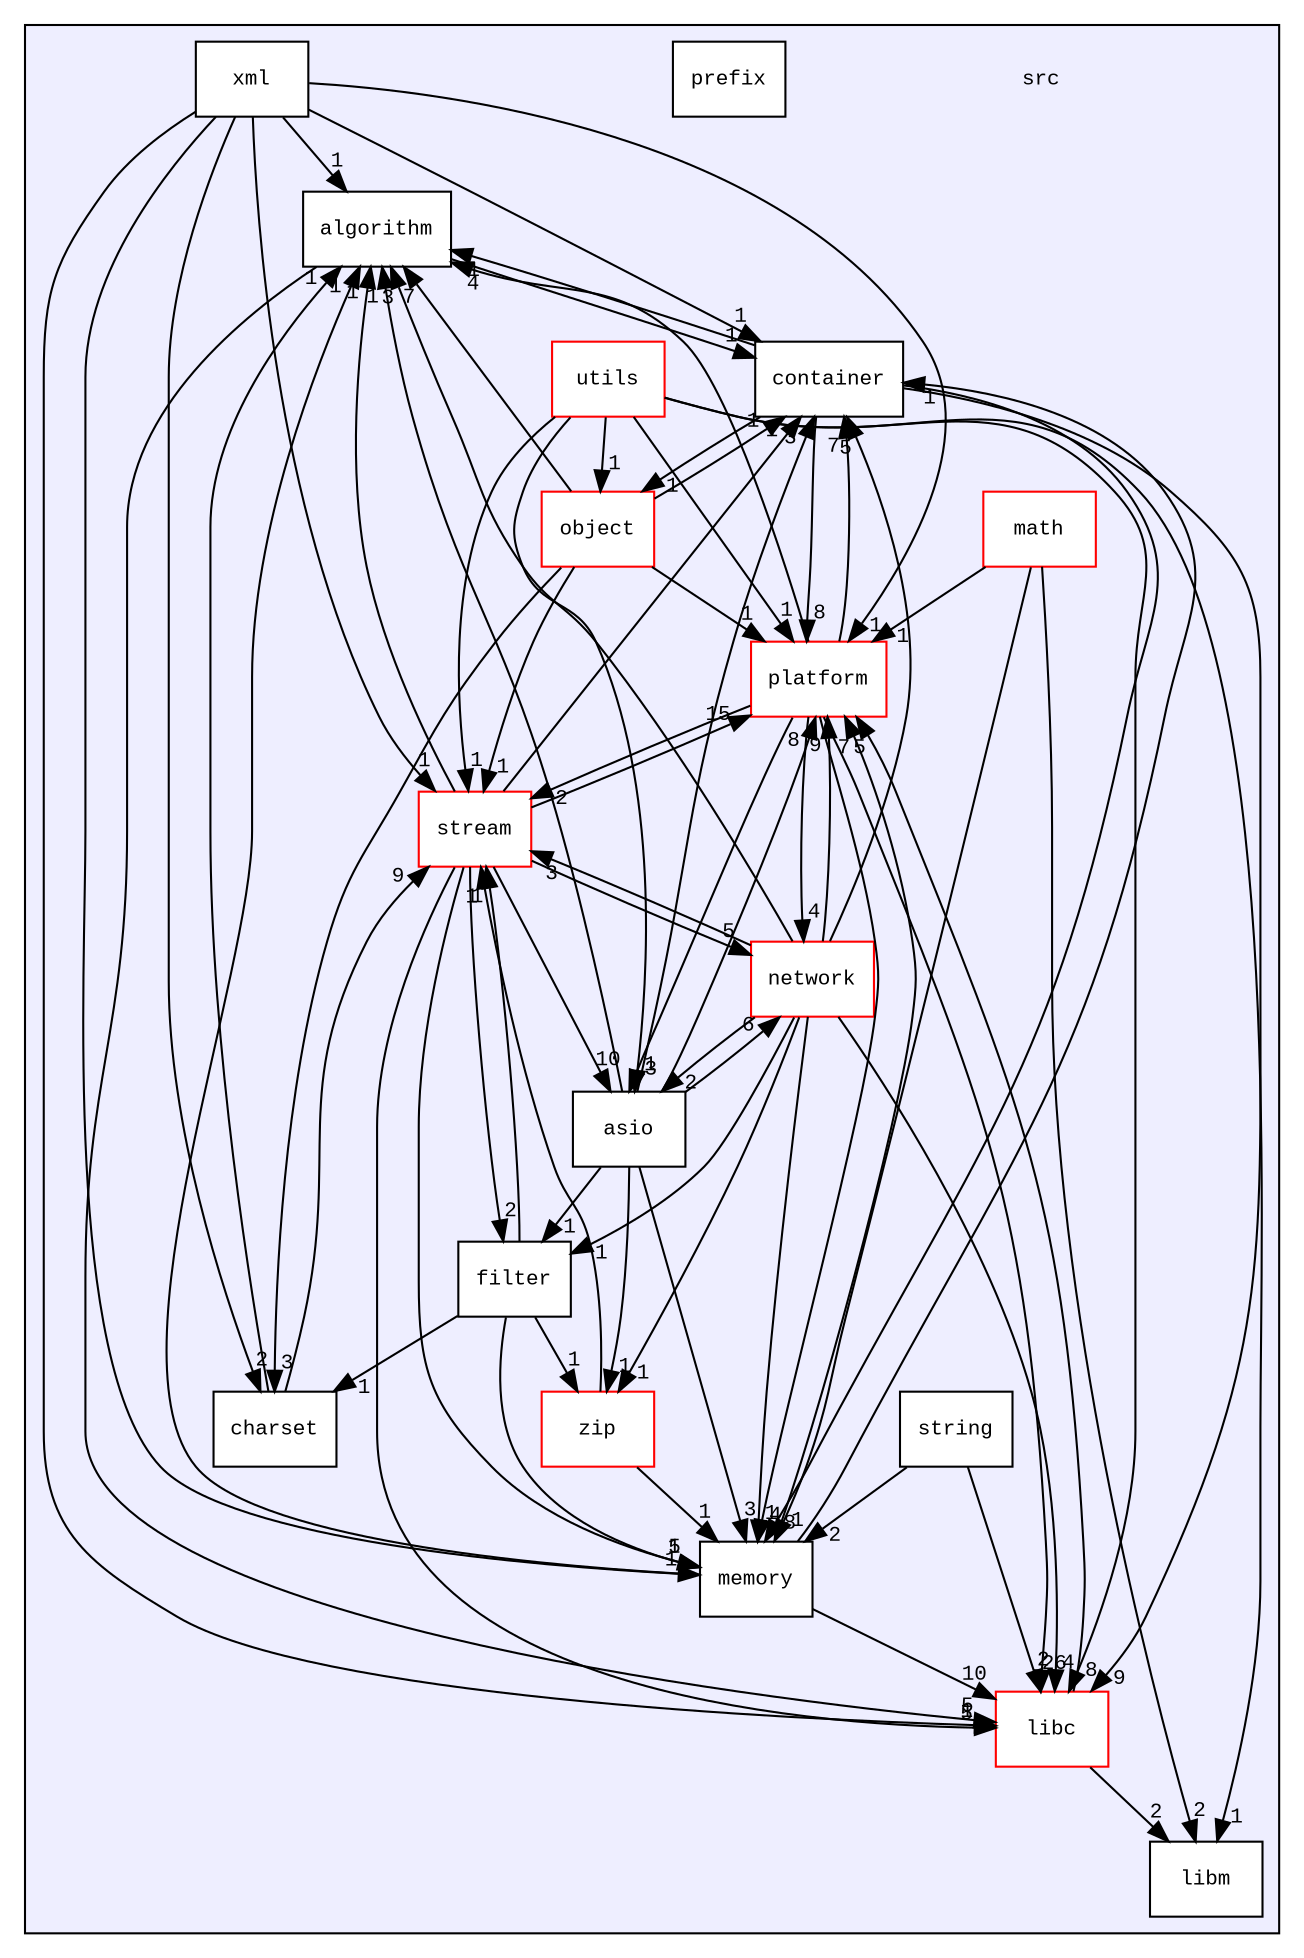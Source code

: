 digraph "src" {
  compound=true
  node [ fontsize="10", fontname="CourierNew"];
  edge [ labelfontsize="10", labelfontname="CourierNew"];
  subgraph clusterdir_68267d1309a1af8e8297ef4c3efbcdba {
    graph [ bgcolor="#eeeeff", pencolor="black", label="" URL="dir_68267d1309a1af8e8297ef4c3efbcdba.html"];
    dir_68267d1309a1af8e8297ef4c3efbcdba [shape=plaintext label="src"];
    dir_fbc178c12bd249518b3c0868875b8083 [shape=box label="algorithm" color="black" fillcolor="white" style="filled" URL="dir_fbc178c12bd249518b3c0868875b8083.html"];
    dir_16a916fe4812f76ff8ca083dfa2c5cc7 [shape=box label="asio" color="black" fillcolor="white" style="filled" URL="dir_16a916fe4812f76ff8ca083dfa2c5cc7.html"];
    dir_4309fc6147da60689ff8fae5076fed27 [shape=box label="charset" color="black" fillcolor="white" style="filled" URL="dir_4309fc6147da60689ff8fae5076fed27.html"];
    dir_1b313d86a3cedf427c8a82c0995b1bb6 [shape=box label="container" color="black" fillcolor="white" style="filled" URL="dir_1b313d86a3cedf427c8a82c0995b1bb6.html"];
    dir_8681a82a265081a91d191144ff606af9 [shape=box label="filter" color="black" fillcolor="white" style="filled" URL="dir_8681a82a265081a91d191144ff606af9.html"];
    dir_ee3448fa1dc3d93b4fb7d6fba5be0d5c [shape=box label="libc" color="red" fillcolor="white" style="filled" URL="dir_ee3448fa1dc3d93b4fb7d6fba5be0d5c.html"];
    dir_12b6b4e68df6123aa22b907b40936293 [shape=box label="libm" color="black" fillcolor="white" style="filled" URL="dir_12b6b4e68df6123aa22b907b40936293.html"];
    dir_ae9a93452e2a84339148a16bcf2eb561 [shape=box label="math" color="red" fillcolor="white" style="filled" URL="dir_ae9a93452e2a84339148a16bcf2eb561.html"];
    dir_94d7edf6f8f3d9af5fd63c44172da41c [shape=box label="memory" color="black" fillcolor="white" style="filled" URL="dir_94d7edf6f8f3d9af5fd63c44172da41c.html"];
    dir_fc4c7f03e1a69a98c370fae55a743828 [shape=box label="network" color="red" fillcolor="white" style="filled" URL="dir_fc4c7f03e1a69a98c370fae55a743828.html"];
    dir_bb043af75e54e1af3032f67529bb720c [shape=box label="object" color="red" fillcolor="white" style="filled" URL="dir_bb043af75e54e1af3032f67529bb720c.html"];
    dir_4b68c2fef3e151b6b93d5e93b14f1857 [shape=box label="platform" color="red" fillcolor="white" style="filled" URL="dir_4b68c2fef3e151b6b93d5e93b14f1857.html"];
    dir_3aec44e83c6ffdc7601f0fc45dd40307 [shape=box label="prefix" color="black" fillcolor="white" style="filled" URL="dir_3aec44e83c6ffdc7601f0fc45dd40307.html"];
    dir_090521d29e73b40f7fc0a63254d8965e [shape=box label="stream" color="red" fillcolor="white" style="filled" URL="dir_090521d29e73b40f7fc0a63254d8965e.html"];
    dir_6cc8961f7f77054fb84f95c9f23f5ca0 [shape=box label="string" color="black" fillcolor="white" style="filled" URL="dir_6cc8961f7f77054fb84f95c9f23f5ca0.html"];
    dir_313caf1132e152dd9b58bea13a4052ca [shape=box label="utils" color="red" fillcolor="white" style="filled" URL="dir_313caf1132e152dd9b58bea13a4052ca.html"];
    dir_c43b215a2ade73e6562bd37d8a11c12a [shape=box label="xml" color="black" fillcolor="white" style="filled" URL="dir_c43b215a2ade73e6562bd37d8a11c12a.html"];
    dir_9f212bb07e66dc403da475347814e4ac [shape=box label="zip" color="red" fillcolor="white" style="filled" URL="dir_9f212bb07e66dc403da475347814e4ac.html"];
  }
  dir_bb043af75e54e1af3032f67529bb720c->dir_090521d29e73b40f7fc0a63254d8965e [headlabel="1", labeldistance=1.5 headhref="dir_000023_000043.html"];
  dir_bb043af75e54e1af3032f67529bb720c->dir_1b313d86a3cedf427c8a82c0995b1bb6 [headlabel="1", labeldistance=1.5 headhref="dir_000023_000004.html"];
  dir_bb043af75e54e1af3032f67529bb720c->dir_4309fc6147da60689ff8fae5076fed27 [headlabel="3", labeldistance=1.5 headhref="dir_000023_000003.html"];
  dir_bb043af75e54e1af3032f67529bb720c->dir_4b68c2fef3e151b6b93d5e93b14f1857 [headlabel="1", labeldistance=1.5 headhref="dir_000023_000026.html"];
  dir_bb043af75e54e1af3032f67529bb720c->dir_fbc178c12bd249518b3c0868875b8083 [headlabel="7", labeldistance=1.5 headhref="dir_000023_000001.html"];
  dir_9f212bb07e66dc403da475347814e4ac->dir_94d7edf6f8f3d9af5fd63c44172da41c [headlabel="1", labeldistance=1.5 headhref="dir_000054_000019.html"];
  dir_9f212bb07e66dc403da475347814e4ac->dir_090521d29e73b40f7fc0a63254d8965e [headlabel="1", labeldistance=1.5 headhref="dir_000054_000043.html"];
  dir_090521d29e73b40f7fc0a63254d8965e->dir_94d7edf6f8f3d9af5fd63c44172da41c [headlabel="5", labeldistance=1.5 headhref="dir_000043_000019.html"];
  dir_090521d29e73b40f7fc0a63254d8965e->dir_1b313d86a3cedf427c8a82c0995b1bb6 [headlabel="1", labeldistance=1.5 headhref="dir_000043_000004.html"];
  dir_090521d29e73b40f7fc0a63254d8965e->dir_8681a82a265081a91d191144ff606af9 [headlabel="2", labeldistance=1.5 headhref="dir_000043_000005.html"];
  dir_090521d29e73b40f7fc0a63254d8965e->dir_16a916fe4812f76ff8ca083dfa2c5cc7 [headlabel="10", labeldistance=1.5 headhref="dir_000043_000002.html"];
  dir_090521d29e73b40f7fc0a63254d8965e->dir_ee3448fa1dc3d93b4fb7d6fba5be0d5c [headlabel="5", labeldistance=1.5 headhref="dir_000043_000006.html"];
  dir_090521d29e73b40f7fc0a63254d8965e->dir_4b68c2fef3e151b6b93d5e93b14f1857 [headlabel="15", labeldistance=1.5 headhref="dir_000043_000026.html"];
  dir_090521d29e73b40f7fc0a63254d8965e->dir_fc4c7f03e1a69a98c370fae55a743828 [headlabel="5", labeldistance=1.5 headhref="dir_000043_000020.html"];
  dir_090521d29e73b40f7fc0a63254d8965e->dir_fbc178c12bd249518b3c0868875b8083 [headlabel="1", labeldistance=1.5 headhref="dir_000043_000001.html"];
  dir_94d7edf6f8f3d9af5fd63c44172da41c->dir_1b313d86a3cedf427c8a82c0995b1bb6 [headlabel="1", labeldistance=1.5 headhref="dir_000019_000004.html"];
  dir_94d7edf6f8f3d9af5fd63c44172da41c->dir_ee3448fa1dc3d93b4fb7d6fba5be0d5c [headlabel="10", labeldistance=1.5 headhref="dir_000019_000006.html"];
  dir_94d7edf6f8f3d9af5fd63c44172da41c->dir_4b68c2fef3e151b6b93d5e93b14f1857 [headlabel="7", labeldistance=1.5 headhref="dir_000019_000026.html"];
  dir_94d7edf6f8f3d9af5fd63c44172da41c->dir_fbc178c12bd249518b3c0868875b8083 [headlabel="1", labeldistance=1.5 headhref="dir_000019_000001.html"];
  dir_c43b215a2ade73e6562bd37d8a11c12a->dir_94d7edf6f8f3d9af5fd63c44172da41c [headlabel="1", labeldistance=1.5 headhref="dir_000053_000019.html"];
  dir_c43b215a2ade73e6562bd37d8a11c12a->dir_090521d29e73b40f7fc0a63254d8965e [headlabel="1", labeldistance=1.5 headhref="dir_000053_000043.html"];
  dir_c43b215a2ade73e6562bd37d8a11c12a->dir_1b313d86a3cedf427c8a82c0995b1bb6 [headlabel="1", labeldistance=1.5 headhref="dir_000053_000004.html"];
  dir_c43b215a2ade73e6562bd37d8a11c12a->dir_4309fc6147da60689ff8fae5076fed27 [headlabel="2", labeldistance=1.5 headhref="dir_000053_000003.html"];
  dir_c43b215a2ade73e6562bd37d8a11c12a->dir_ee3448fa1dc3d93b4fb7d6fba5be0d5c [headlabel="1", labeldistance=1.5 headhref="dir_000053_000006.html"];
  dir_c43b215a2ade73e6562bd37d8a11c12a->dir_4b68c2fef3e151b6b93d5e93b14f1857 [headlabel="1", labeldistance=1.5 headhref="dir_000053_000026.html"];
  dir_c43b215a2ade73e6562bd37d8a11c12a->dir_fbc178c12bd249518b3c0868875b8083 [headlabel="1", labeldistance=1.5 headhref="dir_000053_000001.html"];
  dir_6cc8961f7f77054fb84f95c9f23f5ca0->dir_94d7edf6f8f3d9af5fd63c44172da41c [headlabel="2", labeldistance=1.5 headhref="dir_000046_000019.html"];
  dir_6cc8961f7f77054fb84f95c9f23f5ca0->dir_ee3448fa1dc3d93b4fb7d6fba5be0d5c [headlabel="2", labeldistance=1.5 headhref="dir_000046_000006.html"];
  dir_ae9a93452e2a84339148a16bcf2eb561->dir_94d7edf6f8f3d9af5fd63c44172da41c [headlabel="1", labeldistance=1.5 headhref="dir_000017_000019.html"];
  dir_ae9a93452e2a84339148a16bcf2eb561->dir_4b68c2fef3e151b6b93d5e93b14f1857 [headlabel="1", labeldistance=1.5 headhref="dir_000017_000026.html"];
  dir_ae9a93452e2a84339148a16bcf2eb561->dir_12b6b4e68df6123aa22b907b40936293 [headlabel="2", labeldistance=1.5 headhref="dir_000017_000016.html"];
  dir_1b313d86a3cedf427c8a82c0995b1bb6->dir_bb043af75e54e1af3032f67529bb720c [headlabel="1", labeldistance=1.5 headhref="dir_000004_000023.html"];
  dir_1b313d86a3cedf427c8a82c0995b1bb6->dir_94d7edf6f8f3d9af5fd63c44172da41c [headlabel="8", labeldistance=1.5 headhref="dir_000004_000019.html"];
  dir_1b313d86a3cedf427c8a82c0995b1bb6->dir_ee3448fa1dc3d93b4fb7d6fba5be0d5c [headlabel="9", labeldistance=1.5 headhref="dir_000004_000006.html"];
  dir_1b313d86a3cedf427c8a82c0995b1bb6->dir_4b68c2fef3e151b6b93d5e93b14f1857 [headlabel="8", labeldistance=1.5 headhref="dir_000004_000026.html"];
  dir_1b313d86a3cedf427c8a82c0995b1bb6->dir_fbc178c12bd249518b3c0868875b8083 [headlabel="1", labeldistance=1.5 headhref="dir_000004_000001.html"];
  dir_4309fc6147da60689ff8fae5076fed27->dir_090521d29e73b40f7fc0a63254d8965e [headlabel="9", labeldistance=1.5 headhref="dir_000003_000043.html"];
  dir_4309fc6147da60689ff8fae5076fed27->dir_fbc178c12bd249518b3c0868875b8083 [headlabel="1", labeldistance=1.5 headhref="dir_000003_000001.html"];
  dir_8681a82a265081a91d191144ff606af9->dir_9f212bb07e66dc403da475347814e4ac [headlabel="1", labeldistance=1.5 headhref="dir_000005_000054.html"];
  dir_8681a82a265081a91d191144ff606af9->dir_94d7edf6f8f3d9af5fd63c44172da41c [headlabel="1", labeldistance=1.5 headhref="dir_000005_000019.html"];
  dir_8681a82a265081a91d191144ff606af9->dir_090521d29e73b40f7fc0a63254d8965e [headlabel="1", labeldistance=1.5 headhref="dir_000005_000043.html"];
  dir_8681a82a265081a91d191144ff606af9->dir_4309fc6147da60689ff8fae5076fed27 [headlabel="1", labeldistance=1.5 headhref="dir_000005_000003.html"];
  dir_16a916fe4812f76ff8ca083dfa2c5cc7->dir_9f212bb07e66dc403da475347814e4ac [headlabel="1", labeldistance=1.5 headhref="dir_000002_000054.html"];
  dir_16a916fe4812f76ff8ca083dfa2c5cc7->dir_94d7edf6f8f3d9af5fd63c44172da41c [headlabel="3", labeldistance=1.5 headhref="dir_000002_000019.html"];
  dir_16a916fe4812f76ff8ca083dfa2c5cc7->dir_1b313d86a3cedf427c8a82c0995b1bb6 [headlabel="3", labeldistance=1.5 headhref="dir_000002_000004.html"];
  dir_16a916fe4812f76ff8ca083dfa2c5cc7->dir_8681a82a265081a91d191144ff606af9 [headlabel="1", labeldistance=1.5 headhref="dir_000002_000005.html"];
  dir_16a916fe4812f76ff8ca083dfa2c5cc7->dir_4b68c2fef3e151b6b93d5e93b14f1857 [headlabel="8", labeldistance=1.5 headhref="dir_000002_000026.html"];
  dir_16a916fe4812f76ff8ca083dfa2c5cc7->dir_fc4c7f03e1a69a98c370fae55a743828 [headlabel="6", labeldistance=1.5 headhref="dir_000002_000020.html"];
  dir_16a916fe4812f76ff8ca083dfa2c5cc7->dir_fbc178c12bd249518b3c0868875b8083 [headlabel="1", labeldistance=1.5 headhref="dir_000002_000001.html"];
  dir_ee3448fa1dc3d93b4fb7d6fba5be0d5c->dir_4b68c2fef3e151b6b93d5e93b14f1857 [headlabel="5", labeldistance=1.5 headhref="dir_000006_000026.html"];
  dir_ee3448fa1dc3d93b4fb7d6fba5be0d5c->dir_12b6b4e68df6123aa22b907b40936293 [headlabel="2", labeldistance=1.5 headhref="dir_000006_000016.html"];
  dir_4b68c2fef3e151b6b93d5e93b14f1857->dir_090521d29e73b40f7fc0a63254d8965e [headlabel="2", labeldistance=1.5 headhref="dir_000026_000043.html"];
  dir_4b68c2fef3e151b6b93d5e93b14f1857->dir_94d7edf6f8f3d9af5fd63c44172da41c [headlabel="4", labeldistance=1.5 headhref="dir_000026_000019.html"];
  dir_4b68c2fef3e151b6b93d5e93b14f1857->dir_1b313d86a3cedf427c8a82c0995b1bb6 [headlabel="7", labeldistance=1.5 headhref="dir_000026_000004.html"];
  dir_4b68c2fef3e151b6b93d5e93b14f1857->dir_16a916fe4812f76ff8ca083dfa2c5cc7 [headlabel="3", labeldistance=1.5 headhref="dir_000026_000002.html"];
  dir_4b68c2fef3e151b6b93d5e93b14f1857->dir_ee3448fa1dc3d93b4fb7d6fba5be0d5c [headlabel="26", labeldistance=1.5 headhref="dir_000026_000006.html"];
  dir_4b68c2fef3e151b6b93d5e93b14f1857->dir_fc4c7f03e1a69a98c370fae55a743828 [headlabel="4", labeldistance=1.5 headhref="dir_000026_000020.html"];
  dir_4b68c2fef3e151b6b93d5e93b14f1857->dir_fbc178c12bd249518b3c0868875b8083 [headlabel="4", labeldistance=1.5 headhref="dir_000026_000001.html"];
  dir_fc4c7f03e1a69a98c370fae55a743828->dir_9f212bb07e66dc403da475347814e4ac [headlabel="1", labeldistance=1.5 headhref="dir_000020_000054.html"];
  dir_fc4c7f03e1a69a98c370fae55a743828->dir_090521d29e73b40f7fc0a63254d8965e [headlabel="3", labeldistance=1.5 headhref="dir_000020_000043.html"];
  dir_fc4c7f03e1a69a98c370fae55a743828->dir_94d7edf6f8f3d9af5fd63c44172da41c [headlabel="1", labeldistance=1.5 headhref="dir_000020_000019.html"];
  dir_fc4c7f03e1a69a98c370fae55a743828->dir_1b313d86a3cedf427c8a82c0995b1bb6 [headlabel="5", labeldistance=1.5 headhref="dir_000020_000004.html"];
  dir_fc4c7f03e1a69a98c370fae55a743828->dir_8681a82a265081a91d191144ff606af9 [headlabel="1", labeldistance=1.5 headhref="dir_000020_000005.html"];
  dir_fc4c7f03e1a69a98c370fae55a743828->dir_16a916fe4812f76ff8ca083dfa2c5cc7 [headlabel="2", labeldistance=1.5 headhref="dir_000020_000002.html"];
  dir_fc4c7f03e1a69a98c370fae55a743828->dir_ee3448fa1dc3d93b4fb7d6fba5be0d5c [headlabel="4", labeldistance=1.5 headhref="dir_000020_000006.html"];
  dir_fc4c7f03e1a69a98c370fae55a743828->dir_4b68c2fef3e151b6b93d5e93b14f1857 [headlabel="9", labeldistance=1.5 headhref="dir_000020_000026.html"];
  dir_fc4c7f03e1a69a98c370fae55a743828->dir_fbc178c12bd249518b3c0868875b8083 [headlabel="3", labeldistance=1.5 headhref="dir_000020_000001.html"];
  dir_313caf1132e152dd9b58bea13a4052ca->dir_bb043af75e54e1af3032f67529bb720c [headlabel="1", labeldistance=1.5 headhref="dir_000047_000023.html"];
  dir_313caf1132e152dd9b58bea13a4052ca->dir_090521d29e73b40f7fc0a63254d8965e [headlabel="1", labeldistance=1.5 headhref="dir_000047_000043.html"];
  dir_313caf1132e152dd9b58bea13a4052ca->dir_16a916fe4812f76ff8ca083dfa2c5cc7 [headlabel="1", labeldistance=1.5 headhref="dir_000047_000002.html"];
  dir_313caf1132e152dd9b58bea13a4052ca->dir_ee3448fa1dc3d93b4fb7d6fba5be0d5c [headlabel="8", labeldistance=1.5 headhref="dir_000047_000006.html"];
  dir_313caf1132e152dd9b58bea13a4052ca->dir_4b68c2fef3e151b6b93d5e93b14f1857 [headlabel="1", labeldistance=1.5 headhref="dir_000047_000026.html"];
  dir_313caf1132e152dd9b58bea13a4052ca->dir_12b6b4e68df6123aa22b907b40936293 [headlabel="1", labeldistance=1.5 headhref="dir_000047_000016.html"];
  dir_fbc178c12bd249518b3c0868875b8083->dir_1b313d86a3cedf427c8a82c0995b1bb6 [headlabel="1", labeldistance=1.5 headhref="dir_000001_000004.html"];
  dir_fbc178c12bd249518b3c0868875b8083->dir_ee3448fa1dc3d93b4fb7d6fba5be0d5c [headlabel="5", labeldistance=1.5 headhref="dir_000001_000006.html"];
}
